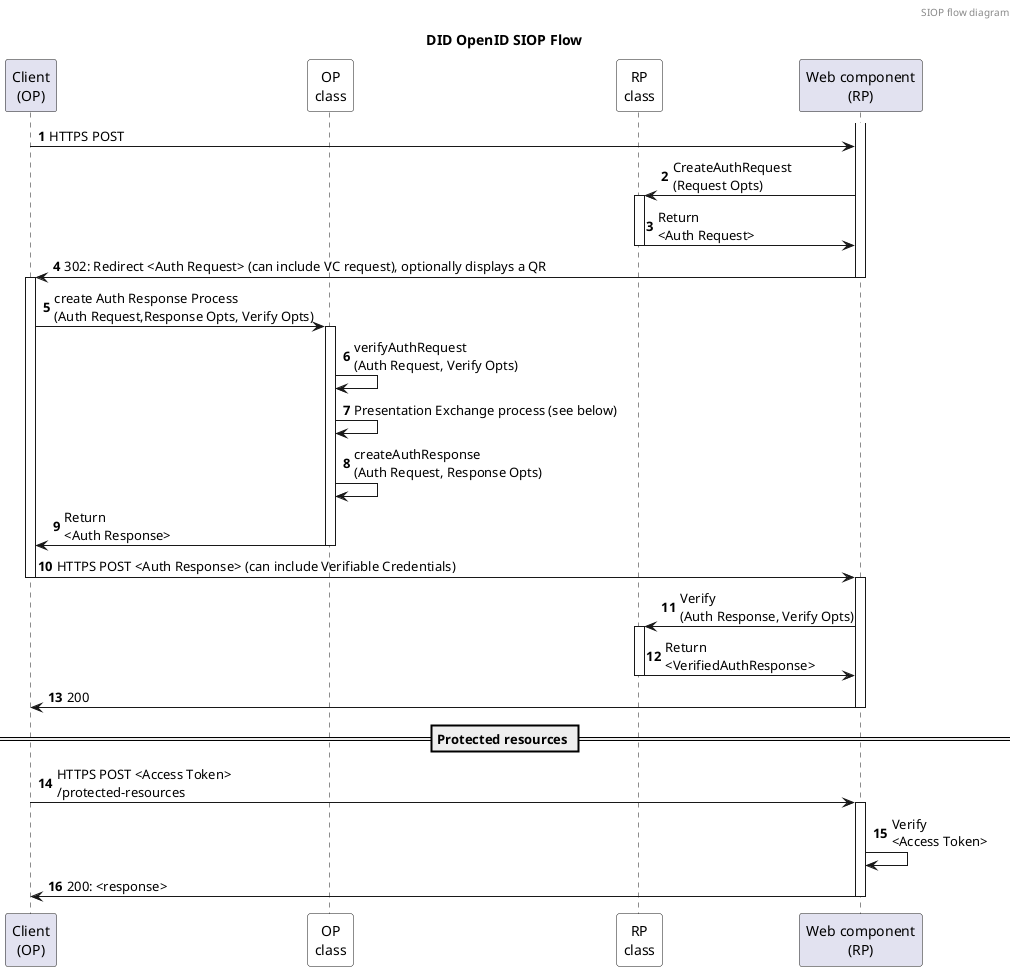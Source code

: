 @startuml
header SIOP flow diagram
title
DID OpenID SIOP Flow
end title

autonumber

participant "Client\n(OP)" as CLIENT order 0
participant "OP\nclass" as OP order 1 #White
participant "RP\nclass" as RP order 2 #White
participant "Web component\n(RP)" as WEB order 3

activate WEB
CLIENT -> WEB: HTTPS POST

WEB -> RP: CreateAuthRequest\n(Request Opts)
activate RP
RP -> WEB: Return\n<Auth Request>
deactivate RP
WEB -> CLIENT: 302: Redirect <Auth Request> (can include VC request), optionally displays a QR
deactivate WEB

activate CLIENT
CLIENT-> OP: create Auth Response Process\n(Auth Request,Response Opts, Verify Opts)
activate OP
OP -> OP: verifyAuthRequest\n(Auth Request, Verify Opts)
OP -> OP: Presentation Exchange process (see below)
OP -> OP: createAuthResponse\n(Auth Request, Response Opts)
OP-> CLIENT: Return\n<Auth Response>
deactivate OP
CLIENT-> WEB: HTTPS POST <Auth Response> (can include Verifiable Credentials)
deactivate CLIENT


activate WEB
WEB -> RP: Verify\n(Auth Response, Verify Opts)
activate RP

RP -> WEB: Return\n<VerifiedAuthResponse>
deactivate RP
WEB -> CLIENT: 200
deactivate WEB


== Protected resources ==

CLIENT-> WEB: HTTPS POST <Access Token>\n/protected-resources

activate WEB
WEB-> WEB: Verify\n<Access Token>
WEB-> CLIENT: 200: <response>
deactivate WEB
@enduml
